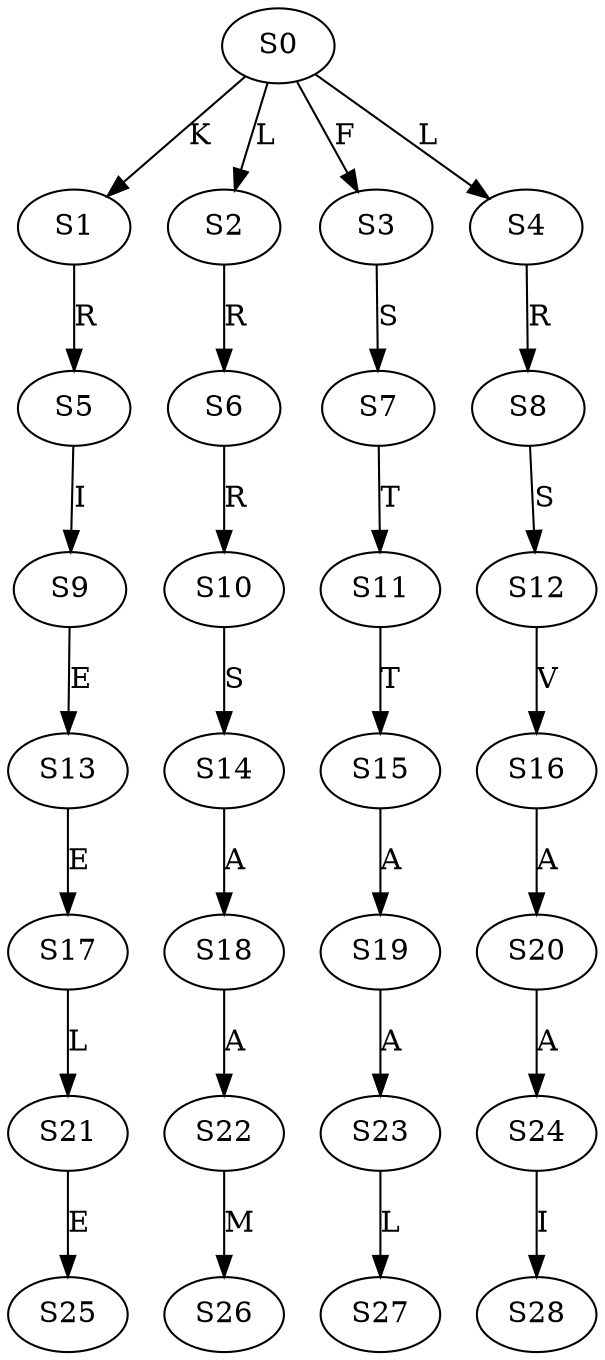 strict digraph  {
	S0 -> S1 [ label = K ];
	S0 -> S2 [ label = L ];
	S0 -> S3 [ label = F ];
	S0 -> S4 [ label = L ];
	S1 -> S5 [ label = R ];
	S2 -> S6 [ label = R ];
	S3 -> S7 [ label = S ];
	S4 -> S8 [ label = R ];
	S5 -> S9 [ label = I ];
	S6 -> S10 [ label = R ];
	S7 -> S11 [ label = T ];
	S8 -> S12 [ label = S ];
	S9 -> S13 [ label = E ];
	S10 -> S14 [ label = S ];
	S11 -> S15 [ label = T ];
	S12 -> S16 [ label = V ];
	S13 -> S17 [ label = E ];
	S14 -> S18 [ label = A ];
	S15 -> S19 [ label = A ];
	S16 -> S20 [ label = A ];
	S17 -> S21 [ label = L ];
	S18 -> S22 [ label = A ];
	S19 -> S23 [ label = A ];
	S20 -> S24 [ label = A ];
	S21 -> S25 [ label = E ];
	S22 -> S26 [ label = M ];
	S23 -> S27 [ label = L ];
	S24 -> S28 [ label = I ];
}
